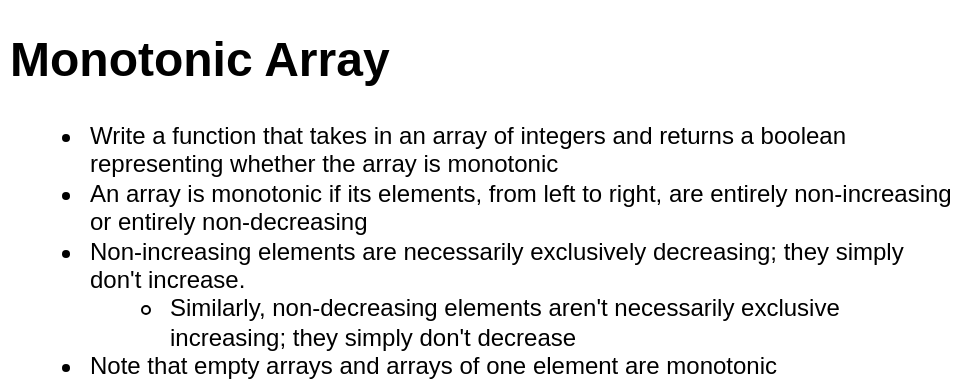 <mxfile version="20.2.7" type="github">
  <diagram id="_w1JCg6EqOM37gw5eG3X" name="Page-1">
    <mxGraphModel dx="1829" dy="1026" grid="1" gridSize="10" guides="1" tooltips="1" connect="1" arrows="1" fold="1" page="1" pageScale="1" pageWidth="1100" pageHeight="850" math="0" shadow="0">
      <root>
        <mxCell id="0" />
        <mxCell id="1" parent="0" />
        <mxCell id="UIXsOhcggGlsP8njGOUC-1" value="&lt;h1&gt;Monotonic Array&lt;/h1&gt;&lt;p&gt;&lt;/p&gt;&lt;ul&gt;&lt;li&gt;Write a function that takes in an array of integers and returns a boolean representing whether the array is monotonic&lt;/li&gt;&lt;li&gt;An array is monotonic if its elements, from left to right, are entirely non-increasing or entirely non-decreasing&lt;/li&gt;&lt;li&gt;Non-increasing elements are necessarily exclusively decreasing; they simply don&#39;t increase.&lt;/li&gt;&lt;ul&gt;&lt;li&gt;Similarly, non-decreasing elements aren&#39;t necessarily exclusive increasing; they simply don&#39;t decrease&lt;/li&gt;&lt;/ul&gt;&lt;li&gt;Note that empty arrays and arrays of one element are monotonic&lt;/li&gt;&lt;/ul&gt;&lt;p&gt;&lt;/p&gt;" style="text;html=1;strokeColor=none;fillColor=none;spacing=5;spacingTop=-20;whiteSpace=wrap;overflow=hidden;rounded=0;" vertex="1" parent="1">
          <mxGeometry x="70" y="40" width="480" height="180" as="geometry" />
        </mxCell>
      </root>
    </mxGraphModel>
  </diagram>
</mxfile>
